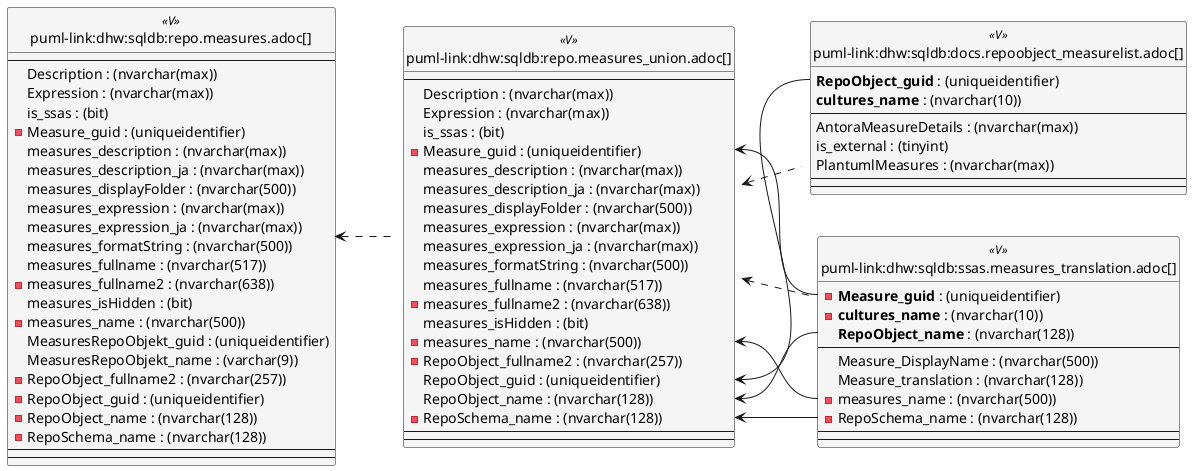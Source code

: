 @startuml
left to right direction
'top to bottom direction
hide circle
'avoide "." issues:
set namespaceSeparator none


skinparam class {
  BackgroundColor White
  BackgroundColor<<FN>> Yellow
  BackgroundColor<<FS>> Yellow
  BackgroundColor<<FT>> LightGray
  BackgroundColor<<IF>> Yellow
  BackgroundColor<<IS>> Yellow
  BackgroundColor<<P>> Aqua
  BackgroundColor<<PC>> Aqua
  BackgroundColor<<SN>> Yellow
  BackgroundColor<<SO>> SlateBlue
  BackgroundColor<<TF>> LightGray
  BackgroundColor<<TR>> Tomato
  BackgroundColor<<U>> White
  BackgroundColor<<V>> WhiteSmoke
  BackgroundColor<<X>> Aqua
  BackgroundColor<<external>> AliceBlue
}


entity "puml-link:dhw:sqldb:docs.repoobject_measurelist.adoc[]" as docs.RepoObject_MeasureList << V >> {
  **RepoObject_guid** : (uniqueidentifier)
  **cultures_name** : (nvarchar(10))
  --
  AntoraMeasureDetails : (nvarchar(max))
  is_external : (tinyint)
  PlantumlMeasures : (nvarchar(max))
  --
  --
}

entity "puml-link:dhw:sqldb:repo.measures.adoc[]" as repo.Measures << V >> {
  --
  Description : (nvarchar(max))
  Expression : (nvarchar(max))
  is_ssas : (bit)
  - Measure_guid : (uniqueidentifier)
  measures_description : (nvarchar(max))
  measures_description_ja : (nvarchar(max))
  measures_displayFolder : (nvarchar(500))
  measures_expression : (nvarchar(max))
  measures_expression_ja : (nvarchar(max))
  measures_formatString : (nvarchar(500))
  measures_fullname : (nvarchar(517))
  - measures_fullname2 : (nvarchar(638))
  measures_isHidden : (bit)
  - measures_name : (nvarchar(500))
  MeasuresRepoObjekt_guid : (uniqueidentifier)
  MeasuresRepoObjekt_name : (varchar(9))
  - RepoObject_fullname2 : (nvarchar(257))
  - RepoObject_guid : (uniqueidentifier)
  - RepoObject_name : (nvarchar(128))
  - RepoSchema_name : (nvarchar(128))
  --
  --
}

entity "puml-link:dhw:sqldb:repo.measures_union.adoc[]" as repo.Measures_union << V >> {
  --
  Description : (nvarchar(max))
  Expression : (nvarchar(max))
  is_ssas : (bit)
  - Measure_guid : (uniqueidentifier)
  measures_description : (nvarchar(max))
  measures_description_ja : (nvarchar(max))
  measures_displayFolder : (nvarchar(500))
  measures_expression : (nvarchar(max))
  measures_expression_ja : (nvarchar(max))
  measures_formatString : (nvarchar(500))
  measures_fullname : (nvarchar(517))
  - measures_fullname2 : (nvarchar(638))
  measures_isHidden : (bit)
  - measures_name : (nvarchar(500))
  - RepoObject_fullname2 : (nvarchar(257))
  RepoObject_guid : (uniqueidentifier)
  RepoObject_name : (nvarchar(128))
  - RepoSchema_name : (nvarchar(128))
  --
  --
}

entity "puml-link:dhw:sqldb:ssas.measures_translation.adoc[]" as ssas.Measures_translation << V >> {
  - **Measure_guid** : (uniqueidentifier)
  - **cultures_name** : (nvarchar(10))
  **RepoObject_name** : (nvarchar(128))
  --
  Measure_DisplayName : (nvarchar(500))
  Measure_translation : (nvarchar(128))
  - measures_name : (nvarchar(500))
  - RepoSchema_name : (nvarchar(128))
  --
  --
}

repo.Measures <.. repo.Measures_union
repo.Measures_union <.. docs.RepoObject_MeasureList
repo.Measures_union <.. ssas.Measures_translation
"repo.Measures_union::Measure_guid" <-- "ssas.Measures_translation::Measure_guid"
"repo.Measures_union::measures_name" <-- "ssas.Measures_translation::measures_name"
"repo.Measures_union::RepoObject_guid" <-- "docs.RepoObject_MeasureList::RepoObject_guid"
"repo.Measures_union::RepoObject_name" <-- "ssas.Measures_translation::RepoObject_name"
"repo.Measures_union::RepoSchema_name" <-- "ssas.Measures_translation::RepoSchema_name"
@enduml

